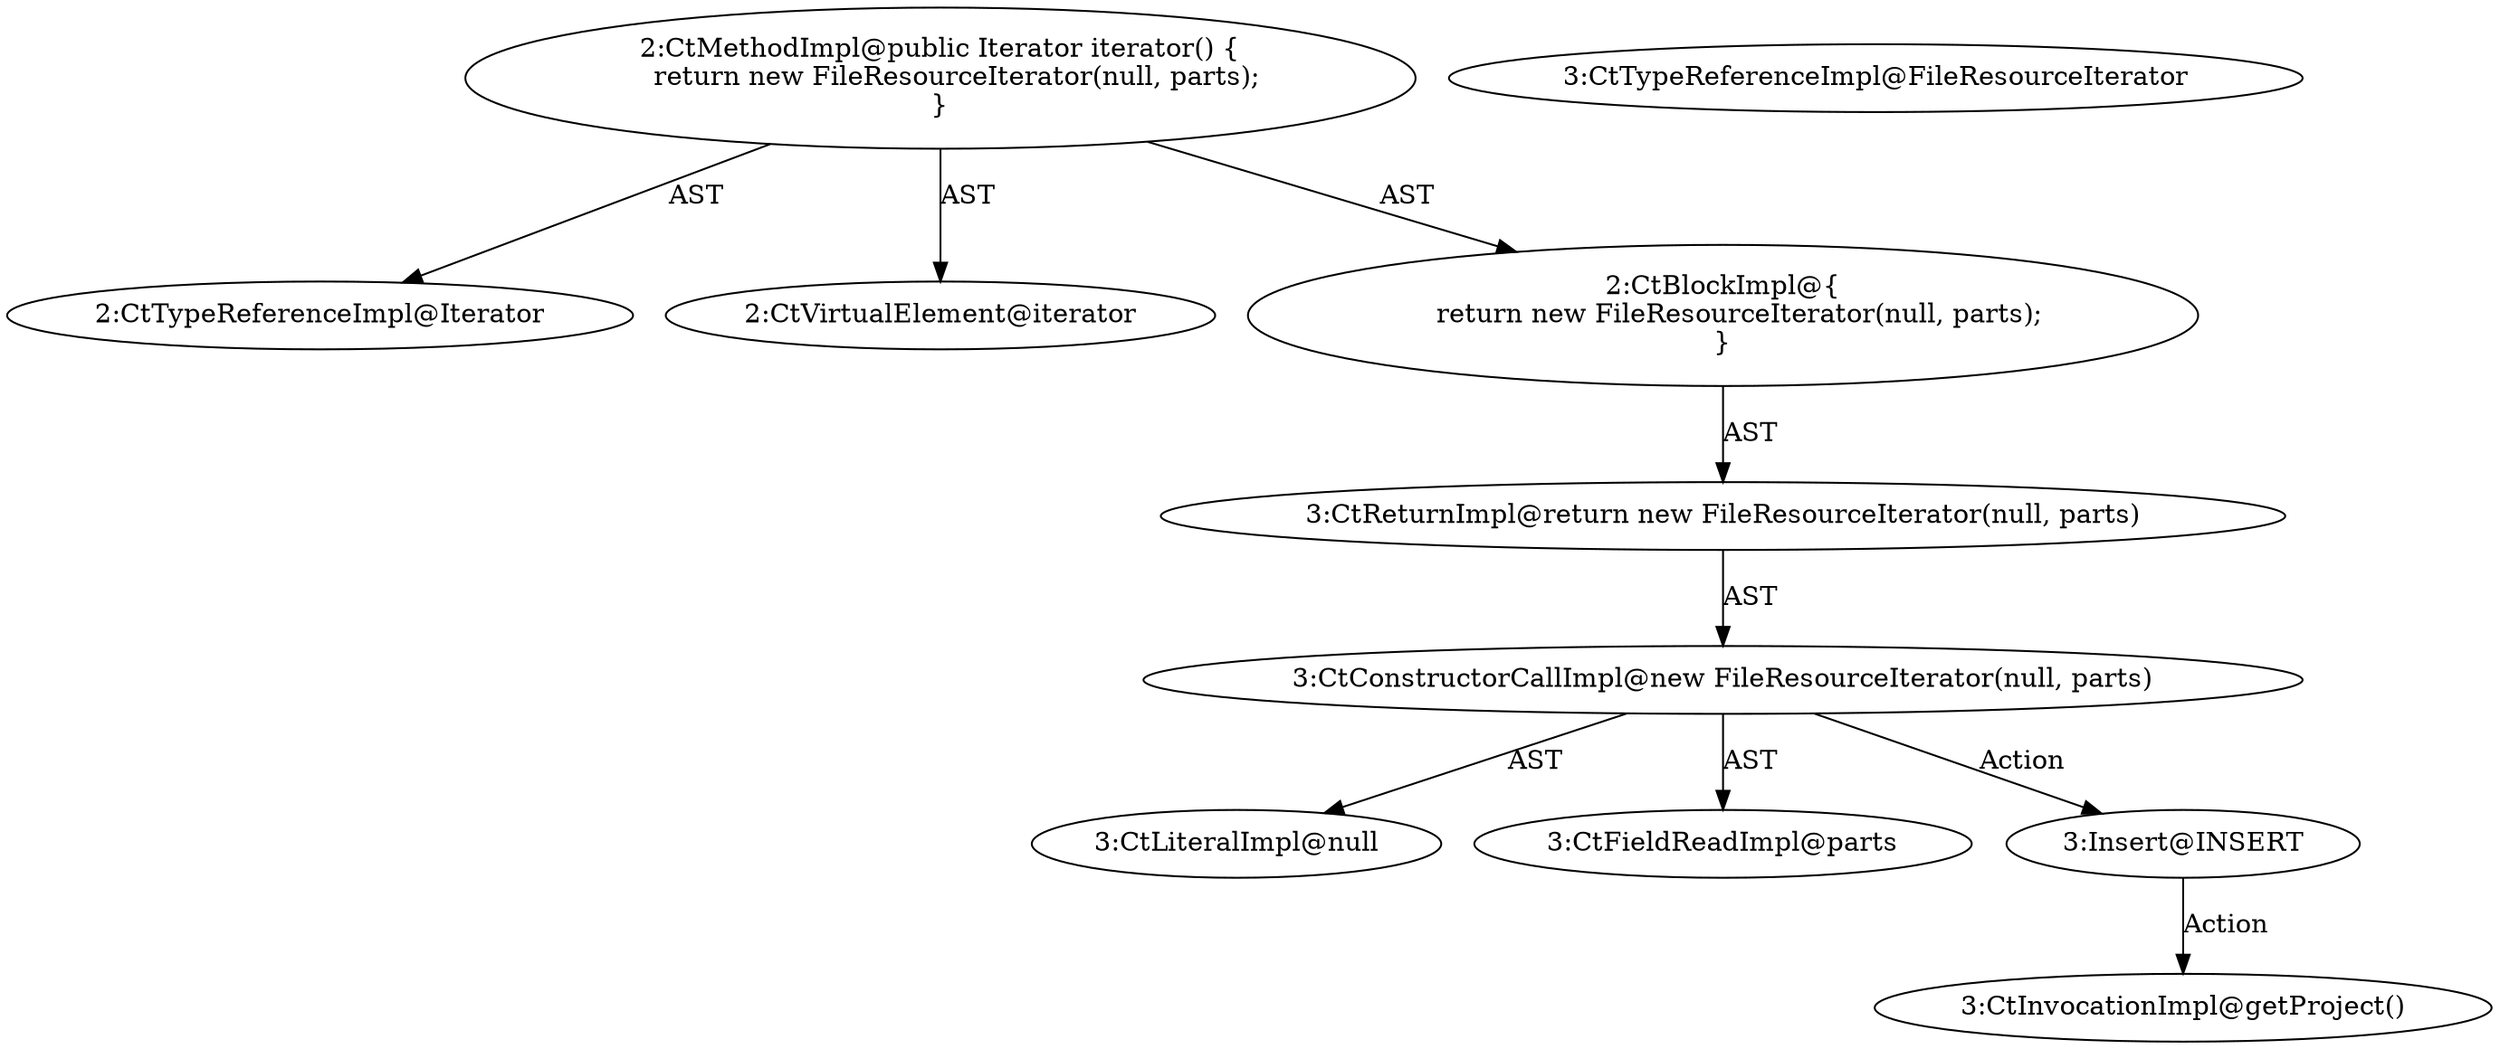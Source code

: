 digraph "iterator#?" {
0 [label="2:CtTypeReferenceImpl@Iterator" shape=ellipse]
1 [label="2:CtVirtualElement@iterator" shape=ellipse]
2 [label="3:CtTypeReferenceImpl@FileResourceIterator" shape=ellipse]
3 [label="3:CtLiteralImpl@null" shape=ellipse]
4 [label="3:CtFieldReadImpl@parts" shape=ellipse]
5 [label="3:CtConstructorCallImpl@new FileResourceIterator(null, parts)" shape=ellipse]
6 [label="3:CtReturnImpl@return new FileResourceIterator(null, parts)" shape=ellipse]
7 [label="2:CtBlockImpl@\{
    return new FileResourceIterator(null, parts);
\}" shape=ellipse]
8 [label="2:CtMethodImpl@public Iterator iterator() \{
    return new FileResourceIterator(null, parts);
\}" shape=ellipse]
9 [label="3:Insert@INSERT" shape=ellipse]
10 [label="3:CtInvocationImpl@getProject()" shape=ellipse]
5 -> 3 [label="AST"];
5 -> 4 [label="AST"];
5 -> 9 [label="Action"];
6 -> 5 [label="AST"];
7 -> 6 [label="AST"];
8 -> 1 [label="AST"];
8 -> 0 [label="AST"];
8 -> 7 [label="AST"];
9 -> 10 [label="Action"];
}